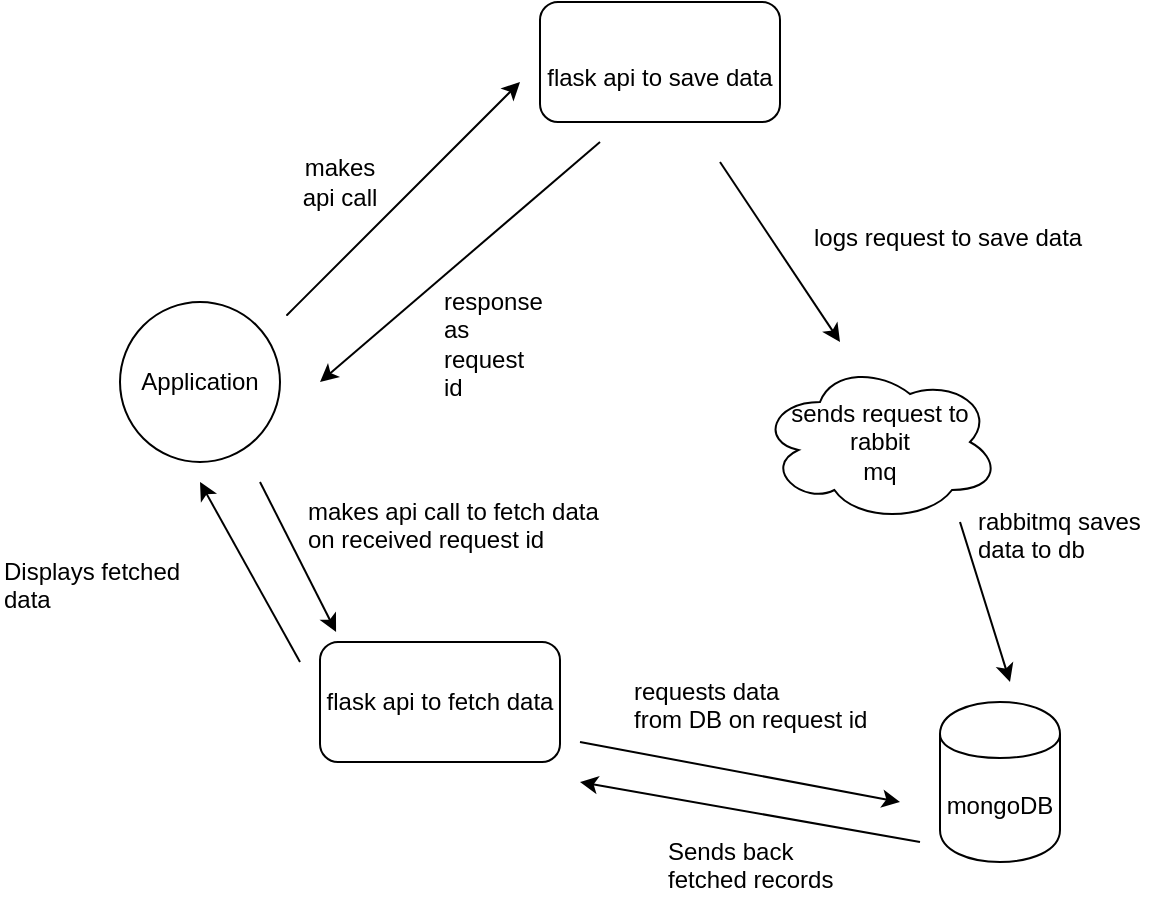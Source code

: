 <mxfile version="12.0.2" type="device" pages="2"><diagram id="jvwgwaSQxXHirzoh57lY" name="Page-1"><mxGraphModel dx="932" dy="551" grid="1" gridSize="10" guides="1" tooltips="1" connect="1" arrows="1" fold="1" page="1" pageScale="1" pageWidth="827" pageHeight="1169" background="none" math="0" shadow="0"><root><mxCell id="0"/><mxCell id="1" parent="0"/><mxCell id="Yl3D1FygQHVBWPrUZrVL-7" value="Application&lt;br&gt;" style="ellipse;whiteSpace=wrap;html=1;aspect=fixed;" vertex="1" parent="1"><mxGeometry x="250" y="260" width="80" height="80" as="geometry"/></mxCell><mxCell id="Yl3D1FygQHVBWPrUZrVL-8" value="" style="endArrow=classic;html=1;" edge="1" parent="1"><mxGeometry width="50" height="50" relative="1" as="geometry"><mxPoint x="400" y="200" as="sourcePoint"/><mxPoint x="450" y="150" as="targetPoint"/><Array as="points"><mxPoint x="330" y="270"/></Array></mxGeometry></mxCell><mxCell id="Yl3D1FygQHVBWPrUZrVL-9" value="Text" style="text;html=1;resizable=0;points=[];autosize=1;align=left;verticalAlign=top;spacingTop=-4;" vertex="1" parent="1"><mxGeometry x="502" y="130" width="40" height="20" as="geometry"/></mxCell><mxCell id="Yl3D1FygQHVBWPrUZrVL-11" value="&lt;br&gt;flask api to save data&lt;br&gt;" style="rounded=1;whiteSpace=wrap;html=1;" vertex="1" parent="1"><mxGeometry x="460" y="110" width="120" height="60" as="geometry"/></mxCell><mxCell id="Yl3D1FygQHVBWPrUZrVL-12" value="makes api call&lt;br&gt;" style="text;html=1;strokeColor=none;fillColor=none;align=center;verticalAlign=middle;whiteSpace=wrap;rounded=0;" vertex="1" parent="1"><mxGeometry x="340" y="190" width="40" height="20" as="geometry"/></mxCell><mxCell id="Yl3D1FygQHVBWPrUZrVL-14" value="" style="endArrow=classic;html=1;" edge="1" parent="1"><mxGeometry width="50" height="50" relative="1" as="geometry"><mxPoint x="550" y="190" as="sourcePoint"/><mxPoint x="610" y="280" as="targetPoint"/></mxGeometry></mxCell><mxCell id="Yl3D1FygQHVBWPrUZrVL-15" value="sends request to rabbit&lt;br&gt;mq" style="ellipse;shape=cloud;whiteSpace=wrap;html=1;" vertex="1" parent="1"><mxGeometry x="570" y="290" width="120" height="80" as="geometry"/></mxCell><mxCell id="Yl3D1FygQHVBWPrUZrVL-16" value="" style="endArrow=classic;html=1;" edge="1" parent="1"><mxGeometry width="50" height="50" relative="1" as="geometry"><mxPoint x="490" y="180" as="sourcePoint"/><mxPoint x="350" y="300" as="targetPoint"/></mxGeometry></mxCell><mxCell id="Yl3D1FygQHVBWPrUZrVL-20" value="&lt;span style=&quot;text-align: center ; white-space: normal&quot;&gt;response as request id&lt;br&gt;&lt;br&gt;&lt;br&gt;&lt;/span&gt;" style="text;html=1;resizable=0;points=[];autosize=1;align=left;verticalAlign=top;spacingTop=-4;" vertex="1" parent="1"><mxGeometry x="410" y="250" width="140" height="40" as="geometry"/></mxCell><mxCell id="Yl3D1FygQHVBWPrUZrVL-22" value="flask api to fetch data&lt;br&gt;" style="rounded=1;whiteSpace=wrap;html=1;" vertex="1" parent="1"><mxGeometry x="350" y="430" width="120" height="60" as="geometry"/></mxCell><mxCell id="Yl3D1FygQHVBWPrUZrVL-23" value="mongoDB&lt;br&gt;" style="shape=cylinder;whiteSpace=wrap;html=1;boundedLbl=1;backgroundOutline=1;" vertex="1" parent="1"><mxGeometry x="660" y="460" width="60" height="80" as="geometry"/></mxCell><mxCell id="Yl3D1FygQHVBWPrUZrVL-24" value="" style="endArrow=classic;html=1;" edge="1" parent="1"><mxGeometry width="50" height="50" relative="1" as="geometry"><mxPoint x="670" y="370" as="sourcePoint"/><mxPoint x="695" y="450" as="targetPoint"/></mxGeometry></mxCell><mxCell id="Yl3D1FygQHVBWPrUZrVL-25" value="rabbitmq saves&lt;br&gt;data to db&lt;br&gt;" style="text;html=1;resizable=0;points=[];autosize=1;align=left;verticalAlign=top;spacingTop=-4;" vertex="1" parent="1"><mxGeometry x="677" y="360" width="100" height="30" as="geometry"/></mxCell><mxCell id="Yl3D1FygQHVBWPrUZrVL-26" value="logs request to save data&lt;br&gt;" style="text;html=1;resizable=0;points=[];autosize=1;align=left;verticalAlign=top;spacingTop=-4;" vertex="1" parent="1"><mxGeometry x="595" y="218" width="150" height="20" as="geometry"/></mxCell><mxCell id="Yl3D1FygQHVBWPrUZrVL-27" value="" style="endArrow=classic;html=1;entryX=0.067;entryY=-0.083;entryDx=0;entryDy=0;entryPerimeter=0;" edge="1" parent="1" target="Yl3D1FygQHVBWPrUZrVL-22"><mxGeometry width="50" height="50" relative="1" as="geometry"><mxPoint x="320" y="350" as="sourcePoint"/><mxPoint x="350" y="360" as="targetPoint"/></mxGeometry></mxCell><mxCell id="Yl3D1FygQHVBWPrUZrVL-28" value="makes api call to fetch data &lt;br&gt;on received request id" style="text;html=1;resizable=0;points=[];autosize=1;align=left;verticalAlign=top;spacingTop=-4;" vertex="1" parent="1"><mxGeometry x="342" y="355" width="160" height="30" as="geometry"/></mxCell><mxCell id="Yl3D1FygQHVBWPrUZrVL-29" value="" style="endArrow=classic;html=1;" edge="1" parent="1"><mxGeometry width="50" height="50" relative="1" as="geometry"><mxPoint x="480" y="480" as="sourcePoint"/><mxPoint x="640" y="510" as="targetPoint"/></mxGeometry></mxCell><mxCell id="Yl3D1FygQHVBWPrUZrVL-30" value="requests data&lt;br&gt;from DB on request id&lt;br&gt;" style="text;html=1;resizable=0;points=[];autosize=1;align=left;verticalAlign=top;spacingTop=-4;" vertex="1" parent="1"><mxGeometry x="505" y="445" width="130" height="30" as="geometry"/></mxCell><mxCell id="Yl3D1FygQHVBWPrUZrVL-31" value="" style="endArrow=classic;html=1;" edge="1" parent="1"><mxGeometry width="50" height="50" relative="1" as="geometry"><mxPoint x="650" y="530" as="sourcePoint"/><mxPoint x="480" y="500" as="targetPoint"/></mxGeometry></mxCell><mxCell id="Yl3D1FygQHVBWPrUZrVL-32" value="Sends back &lt;br&gt;fetched records&lt;br&gt;" style="text;html=1;resizable=0;points=[];autosize=1;align=left;verticalAlign=top;spacingTop=-4;" vertex="1" parent="1"><mxGeometry x="522" y="525" width="100" height="30" as="geometry"/></mxCell><mxCell id="Yl3D1FygQHVBWPrUZrVL-33" value="" style="endArrow=classic;html=1;" edge="1" parent="1"><mxGeometry width="50" height="50" relative="1" as="geometry"><mxPoint x="340" y="440" as="sourcePoint"/><mxPoint x="290" y="350" as="targetPoint"/></mxGeometry></mxCell><mxCell id="Yl3D1FygQHVBWPrUZrVL-34" value="Displays fetched&lt;br&gt;data" style="text;html=1;resizable=0;points=[];autosize=1;align=left;verticalAlign=top;spacingTop=-4;" vertex="1" parent="1"><mxGeometry x="190" y="385" width="100" height="30" as="geometry"/></mxCell></root></mxGraphModel></diagram><diagram id="5lvQpan__gJG13PNBgV9" name="Page-2"><mxGraphModel dx="932" dy="551" grid="1" gridSize="10" guides="1" tooltips="1" connect="1" arrows="1" fold="1" page="1" pageScale="1" pageWidth="827" pageHeight="1169" math="0" shadow="0"><root><mxCell id="7bT5aBEqnOINtiIYQKR1-0"/><mxCell id="7bT5aBEqnOINtiIYQKR1-1" parent="7bT5aBEqnOINtiIYQKR1-0"/></root></mxGraphModel></diagram></mxfile>